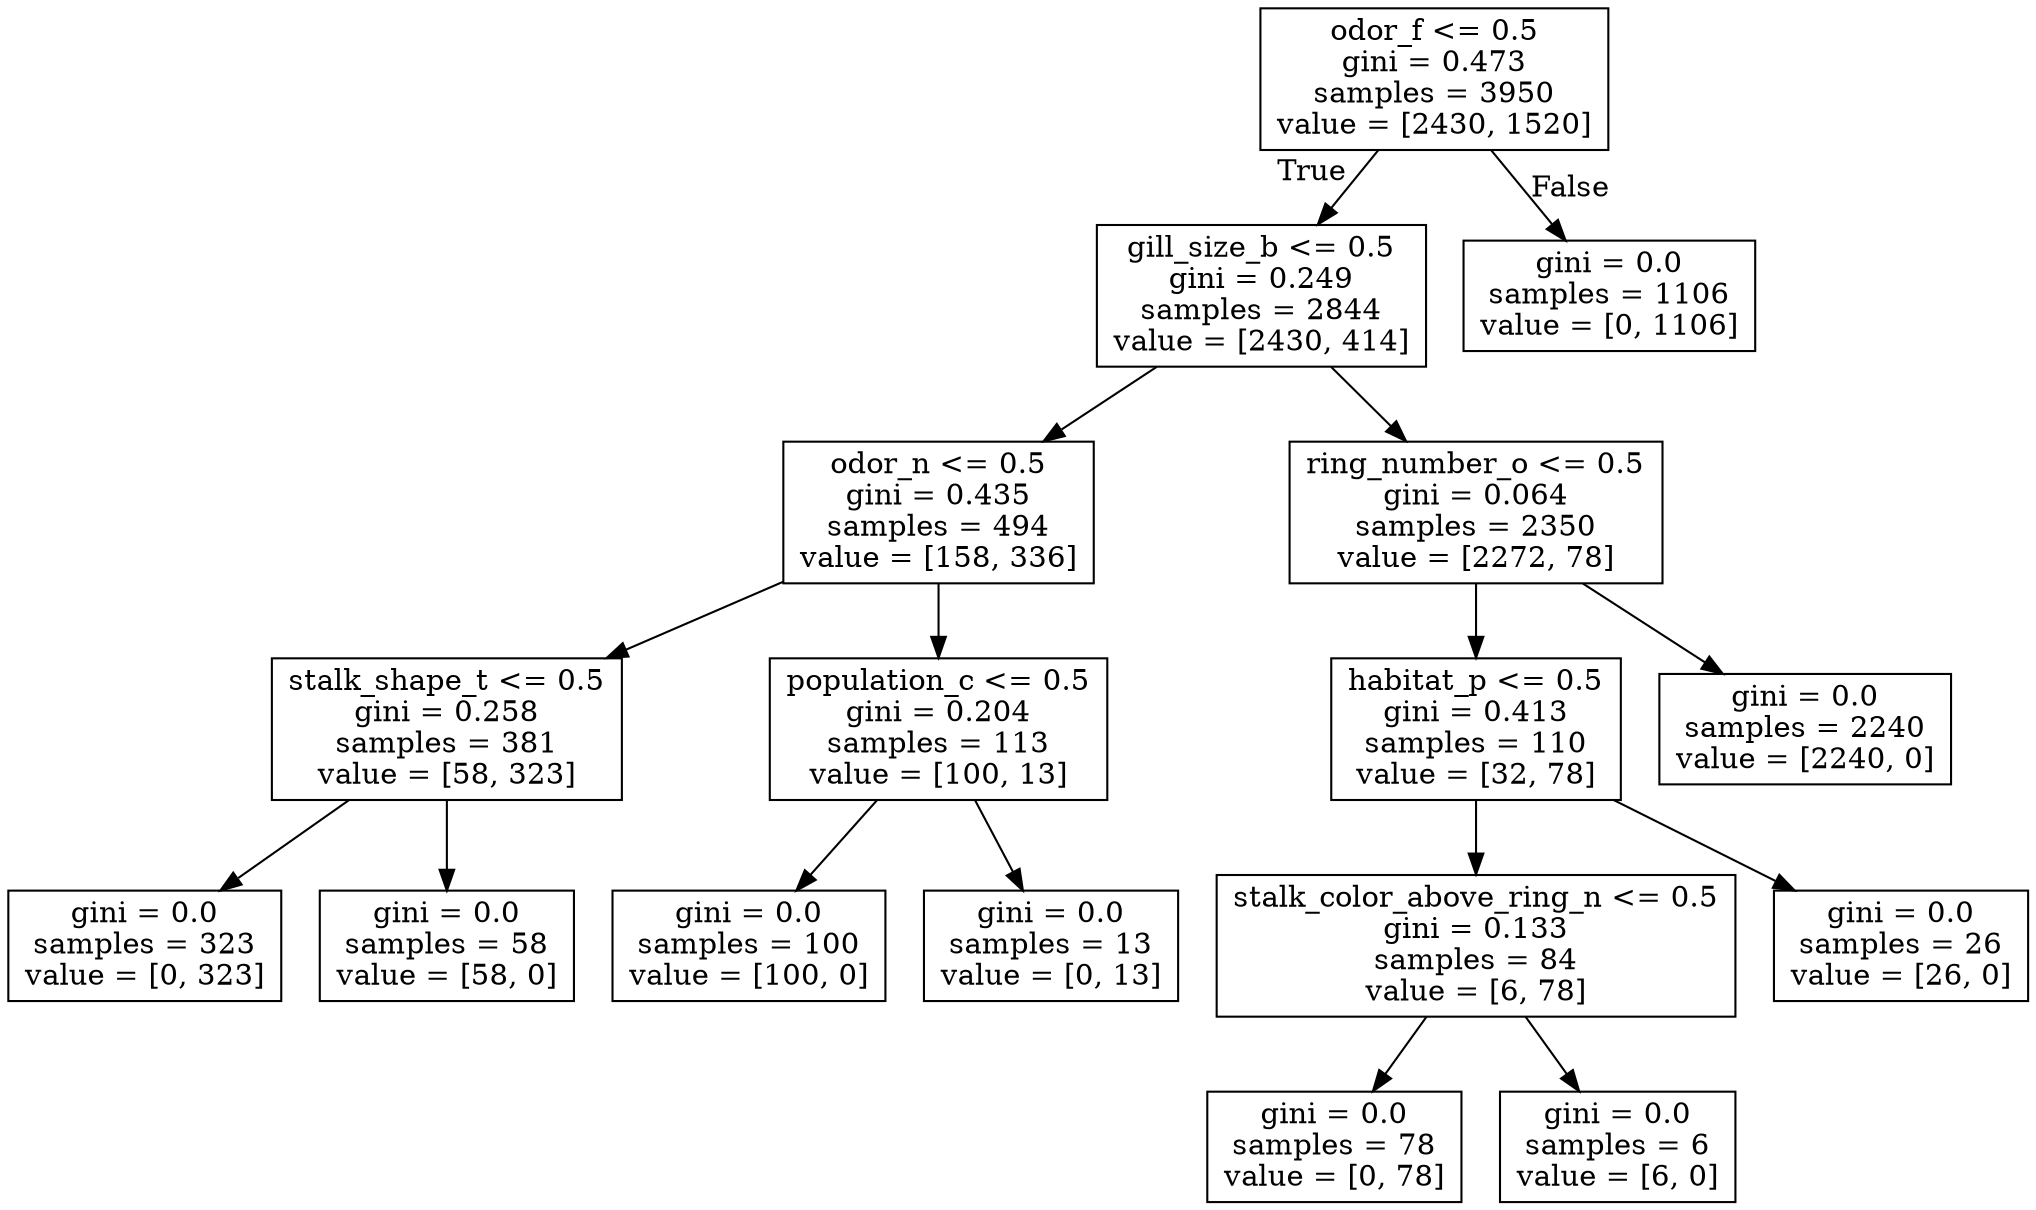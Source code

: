 digraph Tree {
node [shape=box] ;
0 [label="odor_f <= 0.5\ngini = 0.473\nsamples = 3950\nvalue = [2430, 1520]"] ;
1 [label="gill_size_b <= 0.5\ngini = 0.249\nsamples = 2844\nvalue = [2430, 414]"] ;
0 -> 1 [labeldistance=2.5, labelangle=45, headlabel="True"] ;
2 [label="odor_n <= 0.5\ngini = 0.435\nsamples = 494\nvalue = [158, 336]"] ;
1 -> 2 ;
3 [label="stalk_shape_t <= 0.5\ngini = 0.258\nsamples = 381\nvalue = [58, 323]"] ;
2 -> 3 ;
4 [label="gini = 0.0\nsamples = 323\nvalue = [0, 323]"] ;
3 -> 4 ;
5 [label="gini = 0.0\nsamples = 58\nvalue = [58, 0]"] ;
3 -> 5 ;
6 [label="population_c <= 0.5\ngini = 0.204\nsamples = 113\nvalue = [100, 13]"] ;
2 -> 6 ;
7 [label="gini = 0.0\nsamples = 100\nvalue = [100, 0]"] ;
6 -> 7 ;
8 [label="gini = 0.0\nsamples = 13\nvalue = [0, 13]"] ;
6 -> 8 ;
9 [label="ring_number_o <= 0.5\ngini = 0.064\nsamples = 2350\nvalue = [2272, 78]"] ;
1 -> 9 ;
10 [label="habitat_p <= 0.5\ngini = 0.413\nsamples = 110\nvalue = [32, 78]"] ;
9 -> 10 ;
11 [label="stalk_color_above_ring_n <= 0.5\ngini = 0.133\nsamples = 84\nvalue = [6, 78]"] ;
10 -> 11 ;
12 [label="gini = 0.0\nsamples = 78\nvalue = [0, 78]"] ;
11 -> 12 ;
13 [label="gini = 0.0\nsamples = 6\nvalue = [6, 0]"] ;
11 -> 13 ;
14 [label="gini = 0.0\nsamples = 26\nvalue = [26, 0]"] ;
10 -> 14 ;
15 [label="gini = 0.0\nsamples = 2240\nvalue = [2240, 0]"] ;
9 -> 15 ;
16 [label="gini = 0.0\nsamples = 1106\nvalue = [0, 1106]"] ;
0 -> 16 [labeldistance=2.5, labelangle=-45, headlabel="False"] ;
}
